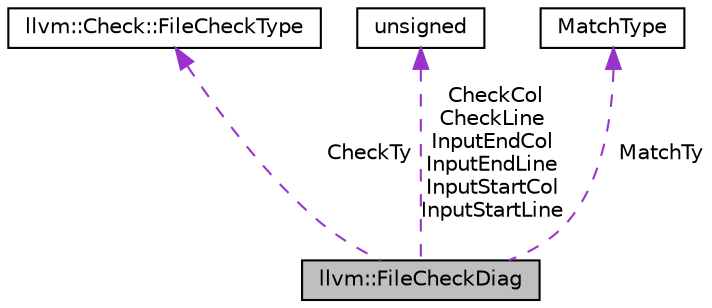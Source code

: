 digraph "llvm::FileCheckDiag"
{
 // LATEX_PDF_SIZE
  bgcolor="transparent";
  edge [fontname="Helvetica",fontsize="10",labelfontname="Helvetica",labelfontsize="10"];
  node [fontname="Helvetica",fontsize="10",shape="box"];
  Node1 [label="llvm::FileCheckDiag",height=0.2,width=0.4,color="black", fillcolor="grey75", style="filled", fontcolor="black",tooltip="Summary of a FileCheck diagnostic."];
  Node2 -> Node1 [dir="back",color="darkorchid3",fontsize="10",style="dashed",label=" CheckTy" ,fontname="Helvetica"];
  Node2 [label="llvm::Check::FileCheckType",height=0.2,width=0.4,color="black",URL="$classllvm_1_1Check_1_1FileCheckType.html",tooltip=" "];
  Node3 -> Node1 [dir="back",color="darkorchid3",fontsize="10",style="dashed",label=" CheckCol\nCheckLine\nInputEndCol\nInputEndLine\nInputStartCol\nInputStartLine" ,fontname="Helvetica"];
  Node3 [label="unsigned",height=0.2,width=0.4,color="black",URL="$classunsigned.html",tooltip=" "];
  Node4 -> Node1 [dir="back",color="darkorchid3",fontsize="10",style="dashed",label=" MatchTy" ,fontname="Helvetica"];
  Node4 [label="MatchType",height=0.2,width=0.4,color="black",tooltip=" "];
}
